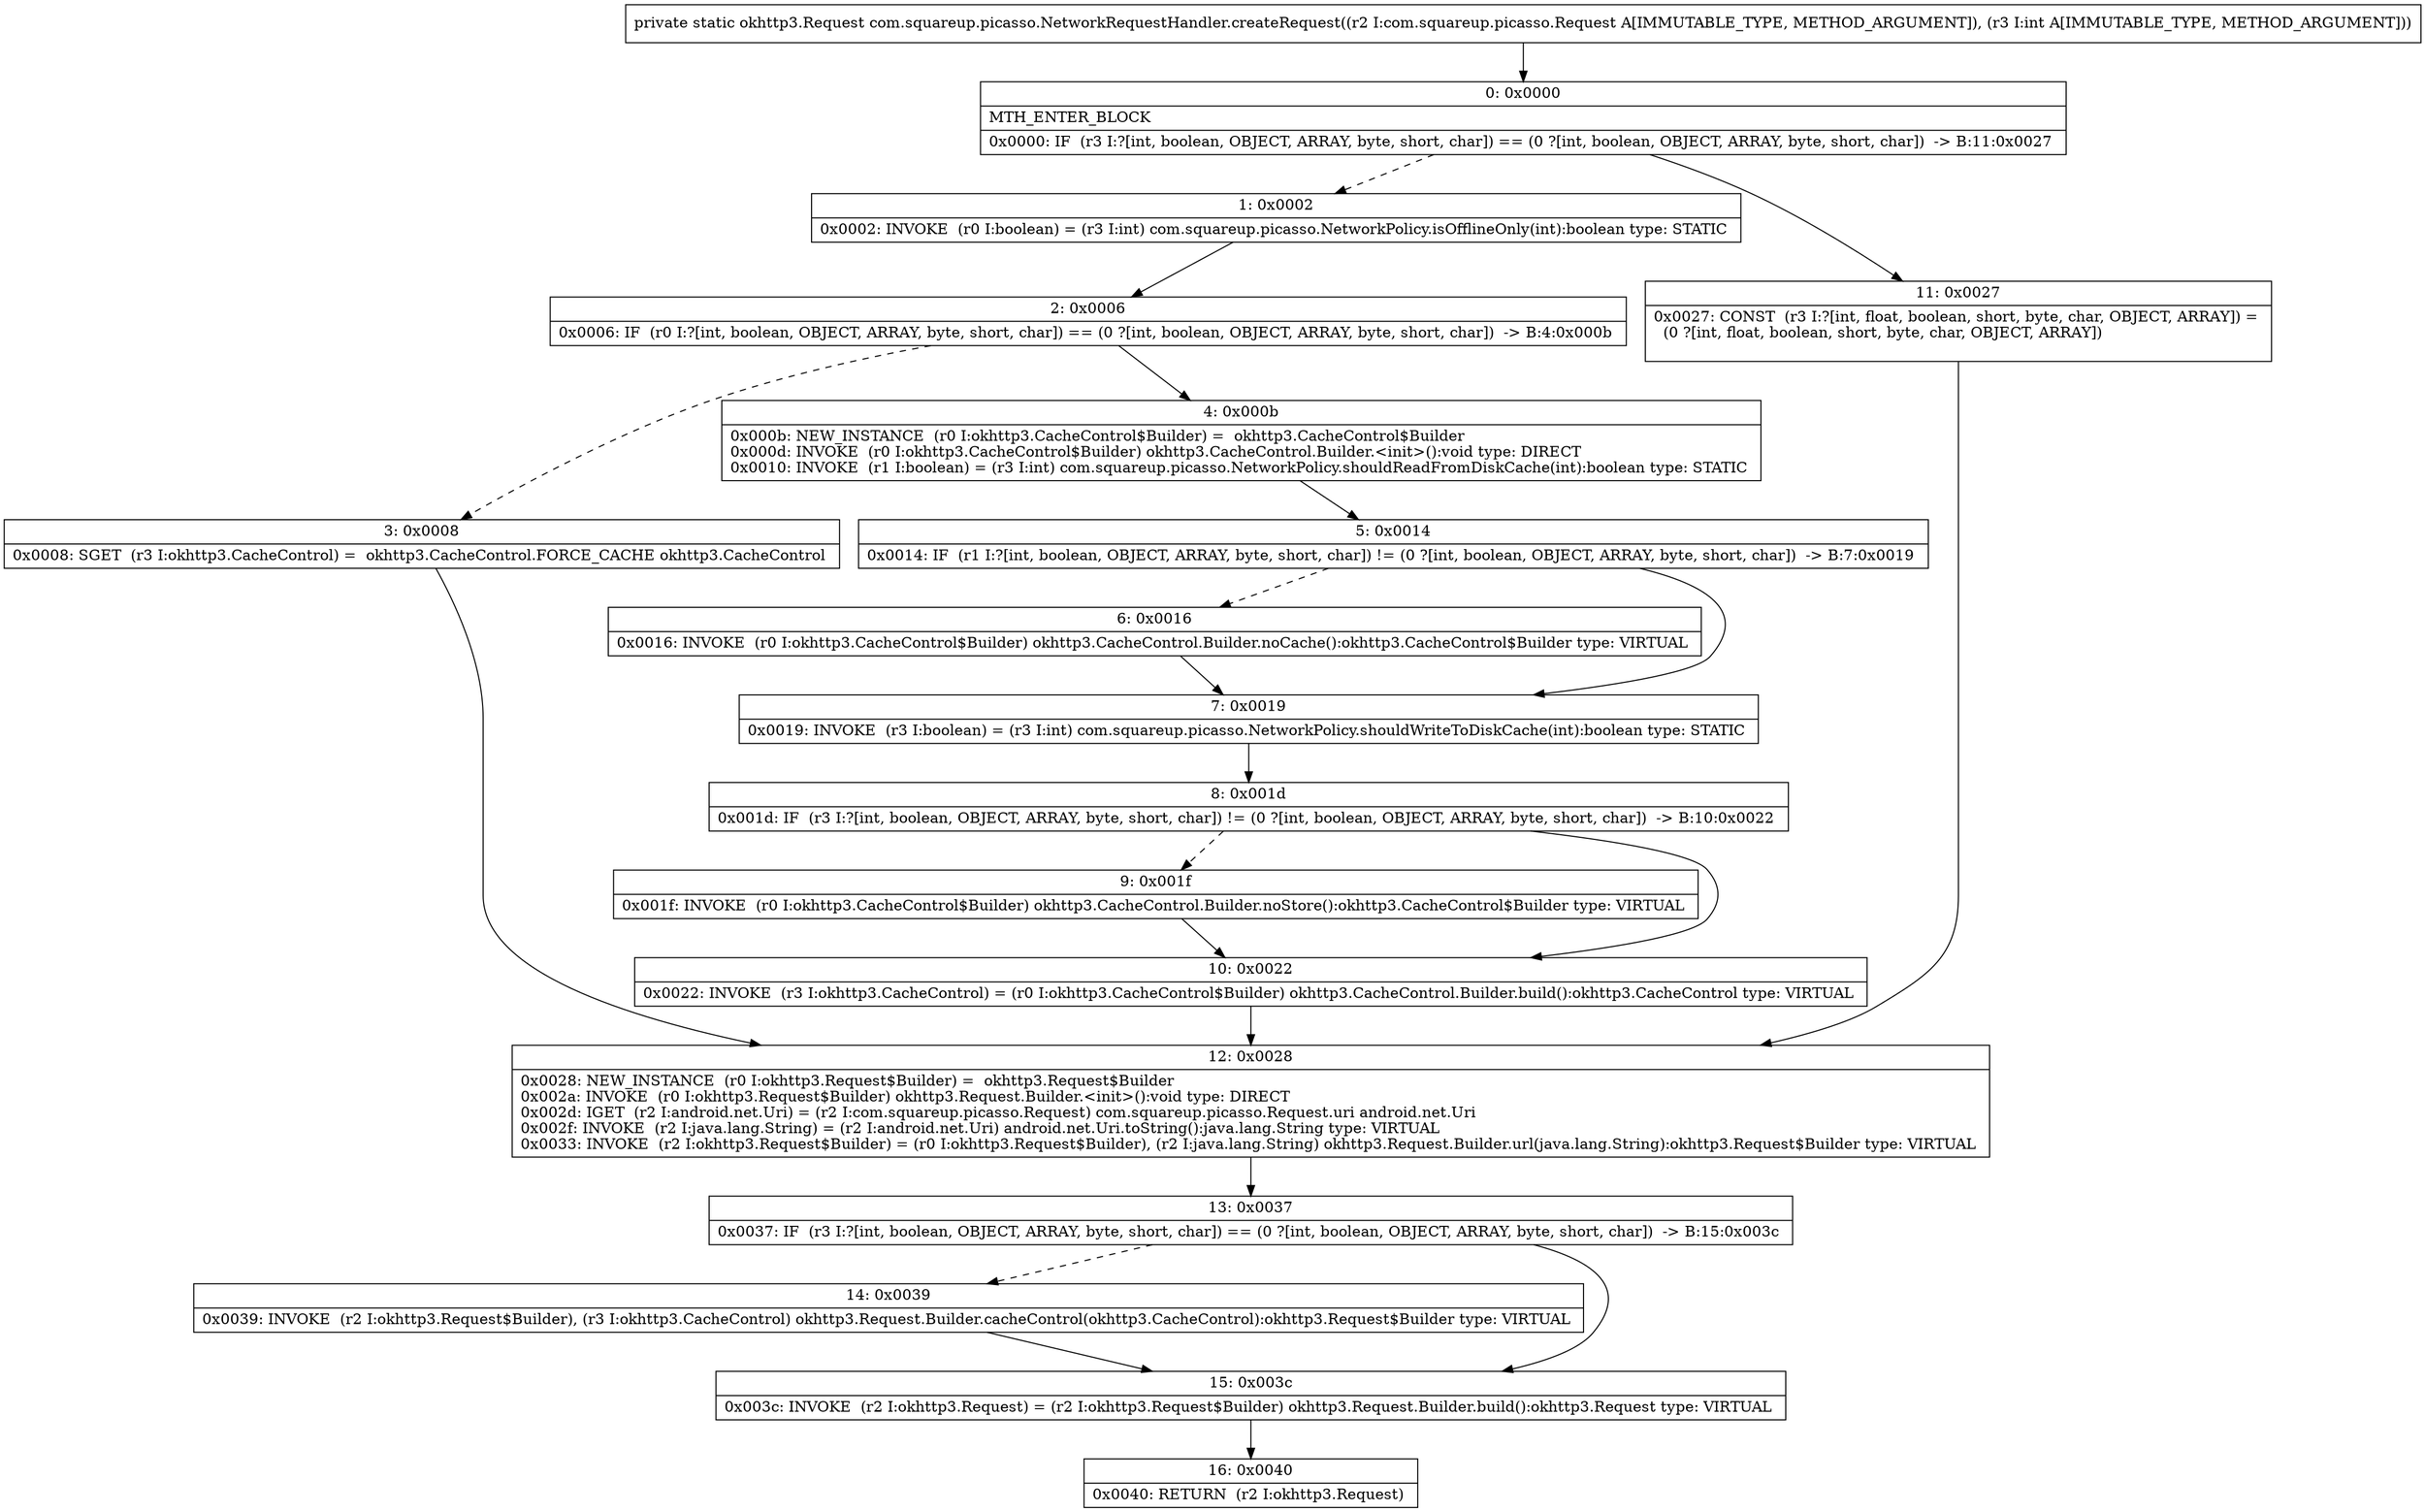 digraph "CFG forcom.squareup.picasso.NetworkRequestHandler.createRequest(Lcom\/squareup\/picasso\/Request;I)Lokhttp3\/Request;" {
Node_0 [shape=record,label="{0\:\ 0x0000|MTH_ENTER_BLOCK\l|0x0000: IF  (r3 I:?[int, boolean, OBJECT, ARRAY, byte, short, char]) == (0 ?[int, boolean, OBJECT, ARRAY, byte, short, char])  \-\> B:11:0x0027 \l}"];
Node_1 [shape=record,label="{1\:\ 0x0002|0x0002: INVOKE  (r0 I:boolean) = (r3 I:int) com.squareup.picasso.NetworkPolicy.isOfflineOnly(int):boolean type: STATIC \l}"];
Node_2 [shape=record,label="{2\:\ 0x0006|0x0006: IF  (r0 I:?[int, boolean, OBJECT, ARRAY, byte, short, char]) == (0 ?[int, boolean, OBJECT, ARRAY, byte, short, char])  \-\> B:4:0x000b \l}"];
Node_3 [shape=record,label="{3\:\ 0x0008|0x0008: SGET  (r3 I:okhttp3.CacheControl) =  okhttp3.CacheControl.FORCE_CACHE okhttp3.CacheControl \l}"];
Node_4 [shape=record,label="{4\:\ 0x000b|0x000b: NEW_INSTANCE  (r0 I:okhttp3.CacheControl$Builder) =  okhttp3.CacheControl$Builder \l0x000d: INVOKE  (r0 I:okhttp3.CacheControl$Builder) okhttp3.CacheControl.Builder.\<init\>():void type: DIRECT \l0x0010: INVOKE  (r1 I:boolean) = (r3 I:int) com.squareup.picasso.NetworkPolicy.shouldReadFromDiskCache(int):boolean type: STATIC \l}"];
Node_5 [shape=record,label="{5\:\ 0x0014|0x0014: IF  (r1 I:?[int, boolean, OBJECT, ARRAY, byte, short, char]) != (0 ?[int, boolean, OBJECT, ARRAY, byte, short, char])  \-\> B:7:0x0019 \l}"];
Node_6 [shape=record,label="{6\:\ 0x0016|0x0016: INVOKE  (r0 I:okhttp3.CacheControl$Builder) okhttp3.CacheControl.Builder.noCache():okhttp3.CacheControl$Builder type: VIRTUAL \l}"];
Node_7 [shape=record,label="{7\:\ 0x0019|0x0019: INVOKE  (r3 I:boolean) = (r3 I:int) com.squareup.picasso.NetworkPolicy.shouldWriteToDiskCache(int):boolean type: STATIC \l}"];
Node_8 [shape=record,label="{8\:\ 0x001d|0x001d: IF  (r3 I:?[int, boolean, OBJECT, ARRAY, byte, short, char]) != (0 ?[int, boolean, OBJECT, ARRAY, byte, short, char])  \-\> B:10:0x0022 \l}"];
Node_9 [shape=record,label="{9\:\ 0x001f|0x001f: INVOKE  (r0 I:okhttp3.CacheControl$Builder) okhttp3.CacheControl.Builder.noStore():okhttp3.CacheControl$Builder type: VIRTUAL \l}"];
Node_10 [shape=record,label="{10\:\ 0x0022|0x0022: INVOKE  (r3 I:okhttp3.CacheControl) = (r0 I:okhttp3.CacheControl$Builder) okhttp3.CacheControl.Builder.build():okhttp3.CacheControl type: VIRTUAL \l}"];
Node_11 [shape=record,label="{11\:\ 0x0027|0x0027: CONST  (r3 I:?[int, float, boolean, short, byte, char, OBJECT, ARRAY]) = \l  (0 ?[int, float, boolean, short, byte, char, OBJECT, ARRAY])\l \l}"];
Node_12 [shape=record,label="{12\:\ 0x0028|0x0028: NEW_INSTANCE  (r0 I:okhttp3.Request$Builder) =  okhttp3.Request$Builder \l0x002a: INVOKE  (r0 I:okhttp3.Request$Builder) okhttp3.Request.Builder.\<init\>():void type: DIRECT \l0x002d: IGET  (r2 I:android.net.Uri) = (r2 I:com.squareup.picasso.Request) com.squareup.picasso.Request.uri android.net.Uri \l0x002f: INVOKE  (r2 I:java.lang.String) = (r2 I:android.net.Uri) android.net.Uri.toString():java.lang.String type: VIRTUAL \l0x0033: INVOKE  (r2 I:okhttp3.Request$Builder) = (r0 I:okhttp3.Request$Builder), (r2 I:java.lang.String) okhttp3.Request.Builder.url(java.lang.String):okhttp3.Request$Builder type: VIRTUAL \l}"];
Node_13 [shape=record,label="{13\:\ 0x0037|0x0037: IF  (r3 I:?[int, boolean, OBJECT, ARRAY, byte, short, char]) == (0 ?[int, boolean, OBJECT, ARRAY, byte, short, char])  \-\> B:15:0x003c \l}"];
Node_14 [shape=record,label="{14\:\ 0x0039|0x0039: INVOKE  (r2 I:okhttp3.Request$Builder), (r3 I:okhttp3.CacheControl) okhttp3.Request.Builder.cacheControl(okhttp3.CacheControl):okhttp3.Request$Builder type: VIRTUAL \l}"];
Node_15 [shape=record,label="{15\:\ 0x003c|0x003c: INVOKE  (r2 I:okhttp3.Request) = (r2 I:okhttp3.Request$Builder) okhttp3.Request.Builder.build():okhttp3.Request type: VIRTUAL \l}"];
Node_16 [shape=record,label="{16\:\ 0x0040|0x0040: RETURN  (r2 I:okhttp3.Request) \l}"];
MethodNode[shape=record,label="{private static okhttp3.Request com.squareup.picasso.NetworkRequestHandler.createRequest((r2 I:com.squareup.picasso.Request A[IMMUTABLE_TYPE, METHOD_ARGUMENT]), (r3 I:int A[IMMUTABLE_TYPE, METHOD_ARGUMENT])) }"];
MethodNode -> Node_0;
Node_0 -> Node_1[style=dashed];
Node_0 -> Node_11;
Node_1 -> Node_2;
Node_2 -> Node_3[style=dashed];
Node_2 -> Node_4;
Node_3 -> Node_12;
Node_4 -> Node_5;
Node_5 -> Node_6[style=dashed];
Node_5 -> Node_7;
Node_6 -> Node_7;
Node_7 -> Node_8;
Node_8 -> Node_9[style=dashed];
Node_8 -> Node_10;
Node_9 -> Node_10;
Node_10 -> Node_12;
Node_11 -> Node_12;
Node_12 -> Node_13;
Node_13 -> Node_14[style=dashed];
Node_13 -> Node_15;
Node_14 -> Node_15;
Node_15 -> Node_16;
}

